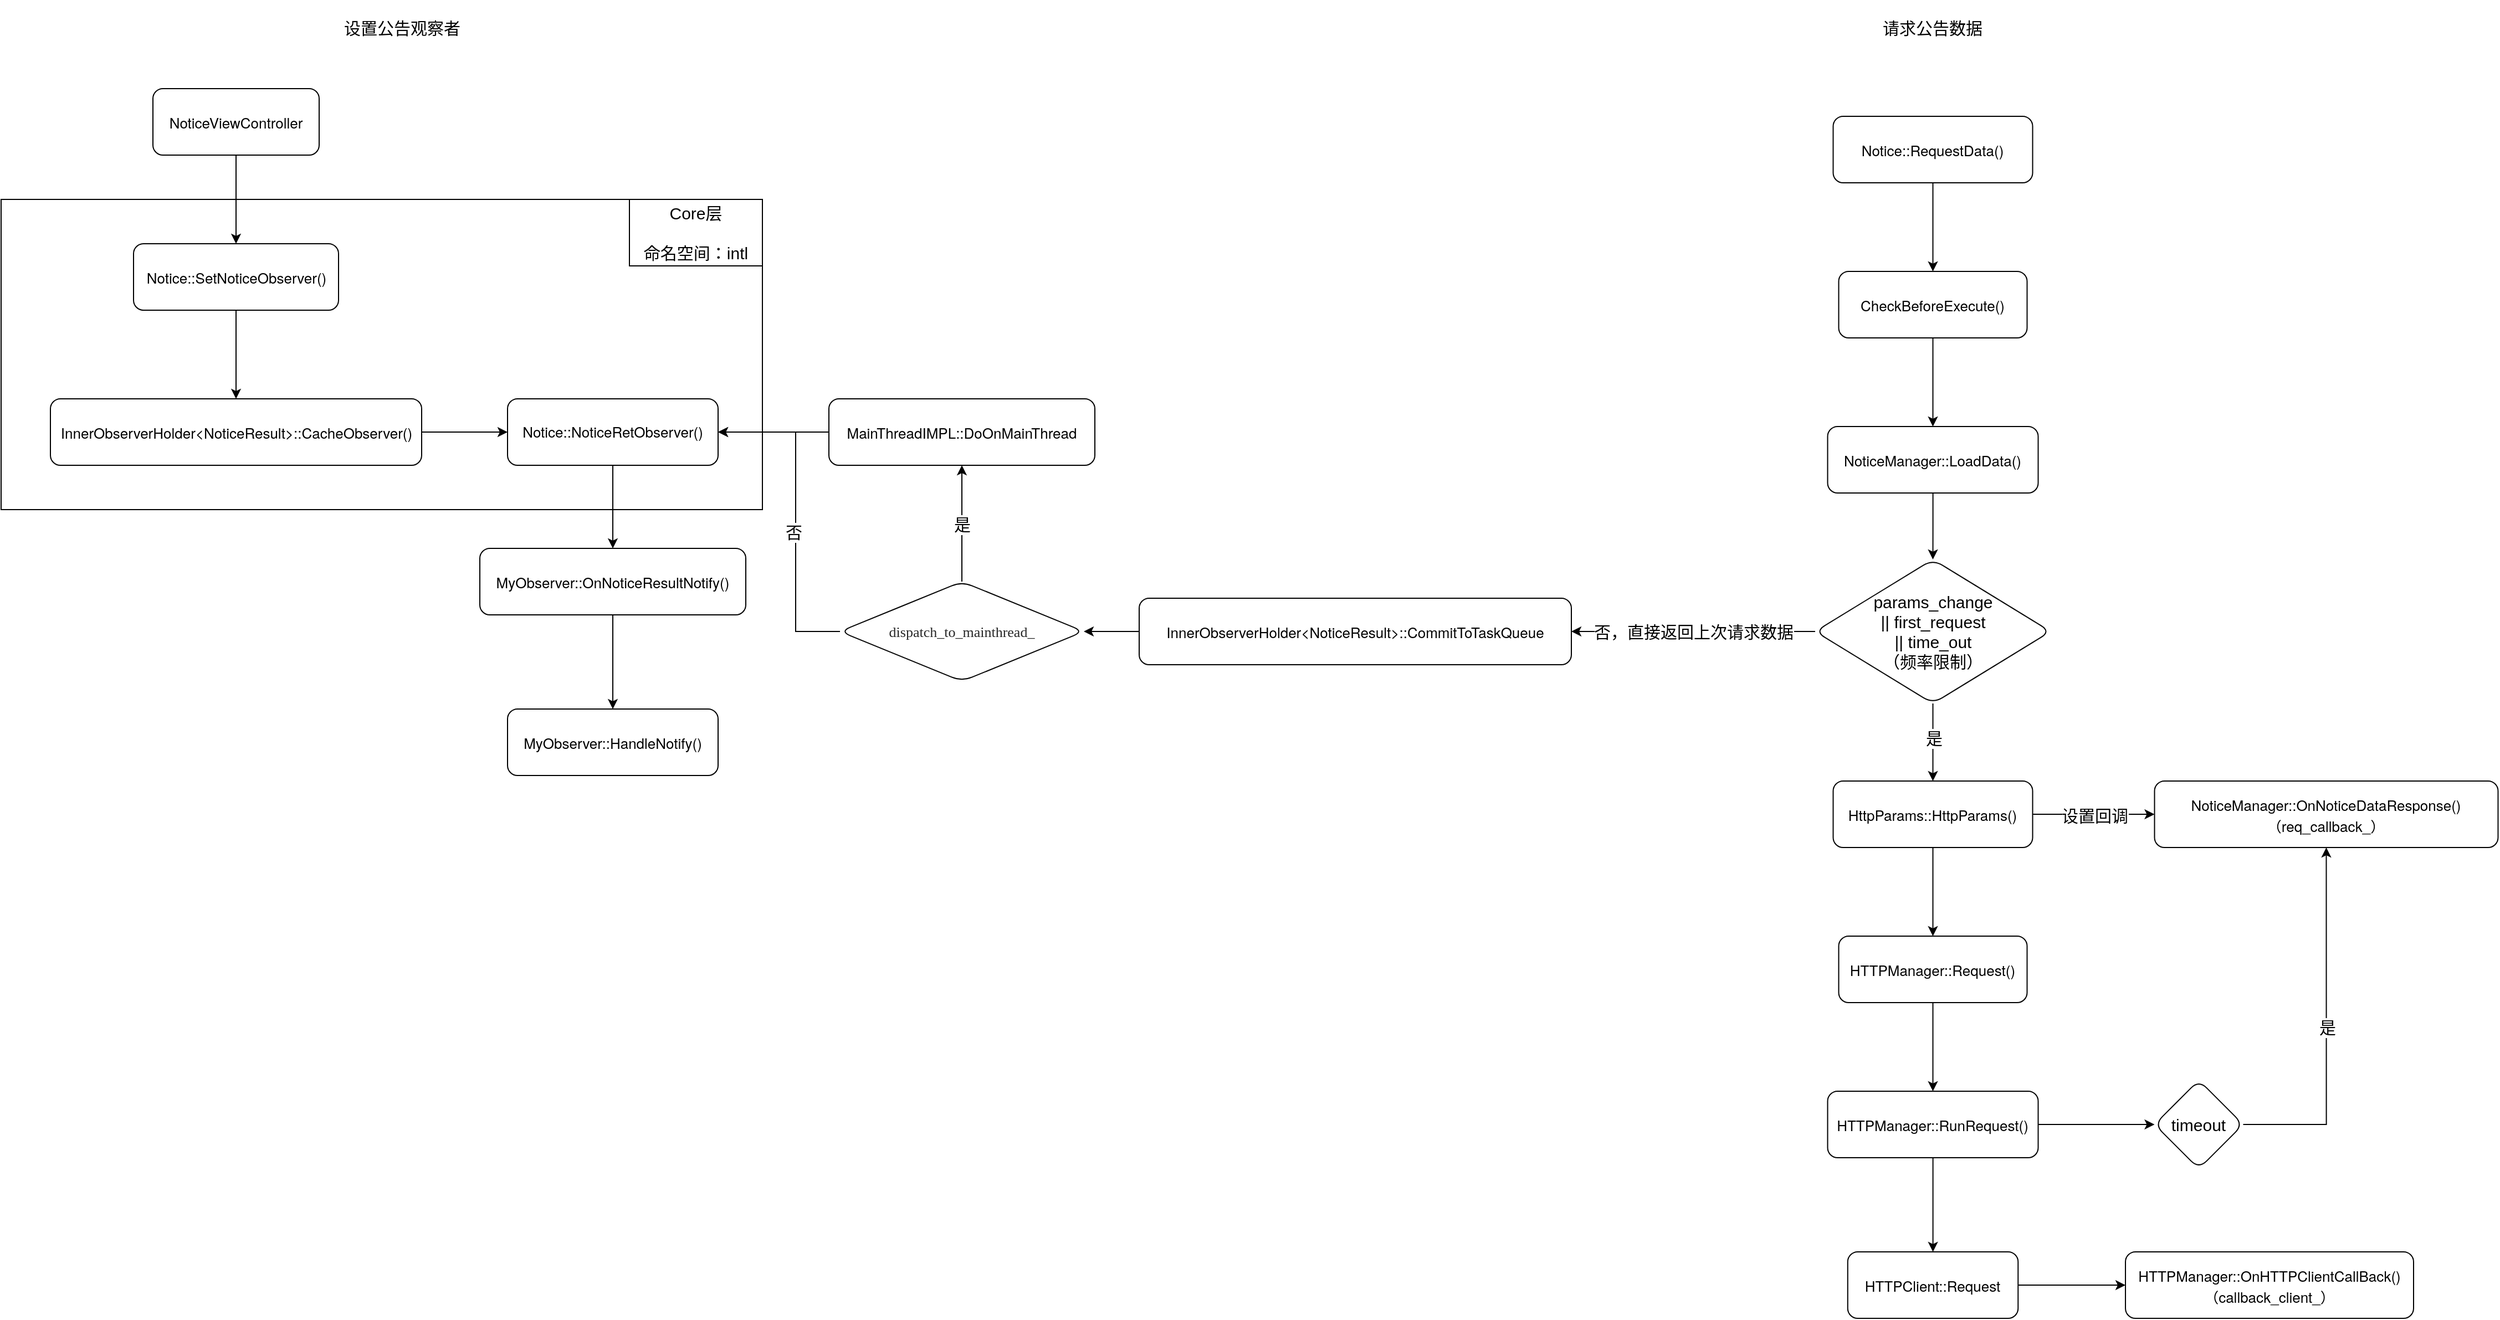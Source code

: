 <mxfile version="16.2.2" type="github">
  <diagram id="6XFbxVQVuKEcNsSUs57a" name="Page-1">
    <mxGraphModel dx="830" dy="755" grid="1" gridSize="10" guides="1" tooltips="1" connect="1" arrows="1" fold="1" page="1" pageScale="1" pageWidth="827" pageHeight="1169" math="0" shadow="0">
      <root>
        <mxCell id="0" />
        <mxCell id="1" parent="0" />
        <mxCell id="fM-EarZWubq1FICwGO90-23" value="" style="group" vertex="1" connectable="0" parent="1">
          <mxGeometry x="43" y="210" width="687" height="280" as="geometry" />
        </mxCell>
        <mxCell id="fM-EarZWubq1FICwGO90-20" value="" style="rounded=0;whiteSpace=wrap;html=1;" vertex="1" parent="fM-EarZWubq1FICwGO90-23">
          <mxGeometry width="687" height="280" as="geometry" />
        </mxCell>
        <mxCell id="fM-EarZWubq1FICwGO90-21" value="&lt;font style=&quot;font-size: 15px&quot;&gt;Core层&lt;br&gt;&lt;br&gt;命名空间：intl&lt;/font&gt;" style="rounded=0;whiteSpace=wrap;html=1;" vertex="1" parent="fM-EarZWubq1FICwGO90-23">
          <mxGeometry x="567" width="120" height="60" as="geometry" />
        </mxCell>
        <mxCell id="fM-EarZWubq1FICwGO90-3" value="" style="edgeStyle=orthogonalEdgeStyle;rounded=0;orthogonalLoop=1;jettySize=auto;html=1;" edge="1" parent="1" source="fM-EarZWubq1FICwGO90-1" target="fM-EarZWubq1FICwGO90-2">
          <mxGeometry relative="1" as="geometry" />
        </mxCell>
        <mxCell id="fM-EarZWubq1FICwGO90-1" value="&lt;p style=&quot;margin: 0px ; font-stretch: normal ; font-size: 13px ; line-height: normal ; font-family: &amp;#34;helvetica neue&amp;#34;&quot;&gt;NoticeViewController&lt;/p&gt;" style="rounded=1;whiteSpace=wrap;html=1;" vertex="1" parent="1">
          <mxGeometry x="180" y="110" width="150" height="60" as="geometry" />
        </mxCell>
        <mxCell id="fM-EarZWubq1FICwGO90-7" value="" style="edgeStyle=orthogonalEdgeStyle;rounded=0;orthogonalLoop=1;jettySize=auto;html=1;" edge="1" parent="1" source="fM-EarZWubq1FICwGO90-2" target="fM-EarZWubq1FICwGO90-6">
          <mxGeometry relative="1" as="geometry" />
        </mxCell>
        <mxCell id="fM-EarZWubq1FICwGO90-2" value="&lt;p style=&quot;margin: 0px ; font-stretch: normal ; font-size: 13px ; line-height: normal ; font-family: &amp;#34;helvetica neue&amp;#34;&quot;&gt;Notice::SetNoticeObserver()&lt;/p&gt;" style="whiteSpace=wrap;html=1;rounded=1;" vertex="1" parent="1">
          <mxGeometry x="162.5" y="250" width="185" height="60" as="geometry" />
        </mxCell>
        <mxCell id="fM-EarZWubq1FICwGO90-13" value="" style="edgeStyle=orthogonalEdgeStyle;rounded=0;orthogonalLoop=1;jettySize=auto;html=1;" edge="1" parent="1" source="fM-EarZWubq1FICwGO90-6" target="fM-EarZWubq1FICwGO90-12">
          <mxGeometry relative="1" as="geometry" />
        </mxCell>
        <mxCell id="fM-EarZWubq1FICwGO90-6" value="&lt;p style=&quot;margin: 0px ; font-stretch: normal ; font-size: 13px ; line-height: normal ; font-family: &amp;#34;helvetica neue&amp;#34;&quot;&gt;InnerObserverHolder&amp;lt;NoticeResult&amp;gt;::CacheObserver()&lt;/p&gt;" style="whiteSpace=wrap;html=1;rounded=1;" vertex="1" parent="1">
          <mxGeometry x="87.5" y="390" width="335" height="60" as="geometry" />
        </mxCell>
        <mxCell id="fM-EarZWubq1FICwGO90-15" value="" style="edgeStyle=orthogonalEdgeStyle;rounded=0;orthogonalLoop=1;jettySize=auto;html=1;" edge="1" parent="1" source="fM-EarZWubq1FICwGO90-12" target="fM-EarZWubq1FICwGO90-14">
          <mxGeometry relative="1" as="geometry" />
        </mxCell>
        <mxCell id="fM-EarZWubq1FICwGO90-12" value="&lt;span style=&quot;font-family: &amp;#34;helvetica neue&amp;#34; ; font-size: 13px&quot;&gt;Notice::NoticeRetObserver()&lt;/span&gt;" style="whiteSpace=wrap;html=1;rounded=1;" vertex="1" parent="1">
          <mxGeometry x="500" y="390" width="190" height="60" as="geometry" />
        </mxCell>
        <mxCell id="fM-EarZWubq1FICwGO90-17" value="" style="edgeStyle=orthogonalEdgeStyle;rounded=0;orthogonalLoop=1;jettySize=auto;html=1;" edge="1" parent="1" source="fM-EarZWubq1FICwGO90-14" target="fM-EarZWubq1FICwGO90-16">
          <mxGeometry relative="1" as="geometry" />
        </mxCell>
        <mxCell id="fM-EarZWubq1FICwGO90-14" value="&lt;p style=&quot;margin: 0px ; font-stretch: normal ; font-size: 13px ; line-height: normal ; font-family: &amp;#34;helvetica neue&amp;#34;&quot;&gt;MyObserver::OnNoticeResultNotify()&lt;/p&gt;" style="whiteSpace=wrap;html=1;rounded=1;" vertex="1" parent="1">
          <mxGeometry x="475" y="525" width="240" height="60" as="geometry" />
        </mxCell>
        <mxCell id="fM-EarZWubq1FICwGO90-16" value="&lt;p style=&quot;margin: 0px ; font-stretch: normal ; font-size: 13px ; line-height: normal ; font-family: &amp;#34;helvetica neue&amp;#34;&quot;&gt;MyObserver::HandleNotify()&lt;/p&gt;" style="whiteSpace=wrap;html=1;rounded=1;" vertex="1" parent="1">
          <mxGeometry x="500" y="670" width="190" height="60" as="geometry" />
        </mxCell>
        <mxCell id="fM-EarZWubq1FICwGO90-22" value="设置公告观察者" style="text;html=1;strokeColor=none;fillColor=none;align=center;verticalAlign=middle;whiteSpace=wrap;rounded=0;fontSize=15;" vertex="1" parent="1">
          <mxGeometry x="340" y="30" width="130" height="50" as="geometry" />
        </mxCell>
        <mxCell id="fM-EarZWubq1FICwGO90-24" value="请求公告数据" style="text;html=1;strokeColor=none;fillColor=none;align=center;verticalAlign=middle;whiteSpace=wrap;rounded=0;fontSize=15;" vertex="1" parent="1">
          <mxGeometry x="1721.25" y="30" width="130" height="50" as="geometry" />
        </mxCell>
        <mxCell id="fM-EarZWubq1FICwGO90-27" value="" style="edgeStyle=orthogonalEdgeStyle;rounded=0;orthogonalLoop=1;jettySize=auto;html=1;fontSize=15;" edge="1" parent="1" source="fM-EarZWubq1FICwGO90-25" target="fM-EarZWubq1FICwGO90-26">
          <mxGeometry relative="1" as="geometry" />
        </mxCell>
        <mxCell id="fM-EarZWubq1FICwGO90-25" value="&lt;p style=&quot;margin: 0px ; font-stretch: normal ; font-size: 13px ; line-height: normal ; font-family: &amp;#34;helvetica neue&amp;#34;&quot;&gt;Notice::RequestData()&lt;/p&gt;" style="rounded=1;whiteSpace=wrap;html=1;fontSize=15;" vertex="1" parent="1">
          <mxGeometry x="1696.25" y="135" width="180" height="60" as="geometry" />
        </mxCell>
        <mxCell id="fM-EarZWubq1FICwGO90-29" value="" style="edgeStyle=orthogonalEdgeStyle;rounded=0;orthogonalLoop=1;jettySize=auto;html=1;fontSize=15;" edge="1" parent="1" source="fM-EarZWubq1FICwGO90-26" target="fM-EarZWubq1FICwGO90-28">
          <mxGeometry relative="1" as="geometry" />
        </mxCell>
        <mxCell id="fM-EarZWubq1FICwGO90-26" value="&lt;p style=&quot;margin: 0px ; font-stretch: normal ; font-size: 13px ; line-height: normal ; font-family: &amp;#34;helvetica neue&amp;#34;&quot;&gt;CheckBeforeExecute()&lt;/p&gt;" style="whiteSpace=wrap;html=1;fontSize=15;rounded=1;" vertex="1" parent="1">
          <mxGeometry x="1701.25" y="275" width="170" height="60" as="geometry" />
        </mxCell>
        <mxCell id="fM-EarZWubq1FICwGO90-286" value="" style="edgeStyle=orthogonalEdgeStyle;rounded=0;orthogonalLoop=1;jettySize=auto;html=1;fontSize=15;" edge="1" parent="1" source="fM-EarZWubq1FICwGO90-28" target="fM-EarZWubq1FICwGO90-285">
          <mxGeometry relative="1" as="geometry" />
        </mxCell>
        <mxCell id="fM-EarZWubq1FICwGO90-28" value="&lt;p style=&quot;margin: 0px ; font-stretch: normal ; font-size: 13px ; line-height: normal ; font-family: &amp;#34;helvetica neue&amp;#34;&quot;&gt;NoticeManager::LoadData()&lt;/p&gt;" style="whiteSpace=wrap;html=1;fontSize=15;rounded=1;" vertex="1" parent="1">
          <mxGeometry x="1691.25" y="415" width="190" height="60" as="geometry" />
        </mxCell>
        <mxCell id="fM-EarZWubq1FICwGO90-33" value="" style="edgeStyle=orthogonalEdgeStyle;rounded=0;orthogonalLoop=1;jettySize=auto;html=1;fontSize=15;" edge="1" parent="1" source="fM-EarZWubq1FICwGO90-30" target="fM-EarZWubq1FICwGO90-32">
          <mxGeometry relative="1" as="geometry" />
        </mxCell>
        <mxCell id="fM-EarZWubq1FICwGO90-35" value="设置回调" style="edgeLabel;html=1;align=center;verticalAlign=middle;resizable=0;points=[];fontSize=15;" vertex="1" connectable="0" parent="fM-EarZWubq1FICwGO90-33">
          <mxGeometry y="-1" relative="1" as="geometry">
            <mxPoint as="offset" />
          </mxGeometry>
        </mxCell>
        <mxCell id="fM-EarZWubq1FICwGO90-37" value="" style="edgeStyle=orthogonalEdgeStyle;rounded=0;orthogonalLoop=1;jettySize=auto;html=1;fontSize=15;" edge="1" parent="1" source="fM-EarZWubq1FICwGO90-30" target="fM-EarZWubq1FICwGO90-36">
          <mxGeometry relative="1" as="geometry" />
        </mxCell>
        <mxCell id="fM-EarZWubq1FICwGO90-30" value="&lt;p style=&quot;margin: 0px ; font-stretch: normal ; font-size: 13px ; line-height: normal ; font-family: &amp;#34;helvetica neue&amp;#34;&quot;&gt;HttpParams::HttpParams()&lt;/p&gt;" style="whiteSpace=wrap;html=1;fontSize=15;rounded=1;" vertex="1" parent="1">
          <mxGeometry x="1696.25" y="735" width="180" height="60" as="geometry" />
        </mxCell>
        <mxCell id="fM-EarZWubq1FICwGO90-32" value="&lt;p style=&quot;margin: 0px ; font-stretch: normal ; font-size: 13px ; line-height: normal ; font-family: &amp;#34;helvetica neue&amp;#34;&quot;&gt;NoticeManager::OnNoticeDataResponse()（&lt;span style=&quot;font-family: &amp;#34;helvetica neue&amp;#34;&quot;&gt;req_callback_&lt;/span&gt;）&lt;/p&gt;" style="whiteSpace=wrap;html=1;fontSize=15;rounded=1;" vertex="1" parent="1">
          <mxGeometry x="1986.25" y="735" width="310" height="60" as="geometry" />
        </mxCell>
        <mxCell id="fM-EarZWubq1FICwGO90-280" value="" style="edgeStyle=orthogonalEdgeStyle;rounded=0;orthogonalLoop=1;jettySize=auto;html=1;fontSize=15;" edge="1" parent="1" source="fM-EarZWubq1FICwGO90-36" target="fM-EarZWubq1FICwGO90-279">
          <mxGeometry relative="1" as="geometry" />
        </mxCell>
        <mxCell id="fM-EarZWubq1FICwGO90-36" value="&lt;p style=&quot;margin: 0px ; font-stretch: normal ; font-size: 13px ; line-height: normal ; font-family: &amp;#34;helvetica neue&amp;#34;&quot;&gt;HTTPManager::Request()&lt;/p&gt;" style="whiteSpace=wrap;html=1;fontSize=15;rounded=1;" vertex="1" parent="1">
          <mxGeometry x="1701.25" y="875" width="170" height="60" as="geometry" />
        </mxCell>
        <mxCell id="fM-EarZWubq1FICwGO90-282" value="" style="edgeStyle=orthogonalEdgeStyle;rounded=0;orthogonalLoop=1;jettySize=auto;html=1;fontSize=15;" edge="1" parent="1" source="fM-EarZWubq1FICwGO90-279" target="fM-EarZWubq1FICwGO90-281">
          <mxGeometry relative="1" as="geometry" />
        </mxCell>
        <mxCell id="fM-EarZWubq1FICwGO90-303" value="" style="edgeStyle=orthogonalEdgeStyle;rounded=0;orthogonalLoop=1;jettySize=auto;html=1;fontSize=15;" edge="1" parent="1" source="fM-EarZWubq1FICwGO90-279" target="fM-EarZWubq1FICwGO90-302">
          <mxGeometry relative="1" as="geometry" />
        </mxCell>
        <mxCell id="fM-EarZWubq1FICwGO90-279" value="&lt;p style=&quot;margin: 0px ; font-stretch: normal ; font-size: 13px ; line-height: normal ; font-family: &amp;#34;helvetica neue&amp;#34;&quot;&gt;HTTPManager::RunRequest()&lt;/p&gt;" style="whiteSpace=wrap;html=1;fontSize=15;rounded=1;" vertex="1" parent="1">
          <mxGeometry x="1691.25" y="1015" width="190" height="60" as="geometry" />
        </mxCell>
        <mxCell id="fM-EarZWubq1FICwGO90-283" style="edgeStyle=orthogonalEdgeStyle;rounded=0;orthogonalLoop=1;jettySize=auto;html=1;exitX=1;exitY=0.5;exitDx=0;exitDy=0;entryX=0.5;entryY=1;entryDx=0;entryDy=0;fontSize=15;" edge="1" parent="1" source="fM-EarZWubq1FICwGO90-281" target="fM-EarZWubq1FICwGO90-32">
          <mxGeometry relative="1" as="geometry" />
        </mxCell>
        <mxCell id="fM-EarZWubq1FICwGO90-284" value="是" style="edgeLabel;html=1;align=center;verticalAlign=middle;resizable=0;points=[];fontSize=15;" vertex="1" connectable="0" parent="fM-EarZWubq1FICwGO90-283">
          <mxGeometry x="-0.099" y="1" relative="1" as="geometry">
            <mxPoint x="1" y="-17" as="offset" />
          </mxGeometry>
        </mxCell>
        <mxCell id="fM-EarZWubq1FICwGO90-281" value="timeout" style="rhombus;whiteSpace=wrap;html=1;fontSize=15;rounded=1;" vertex="1" parent="1">
          <mxGeometry x="1986.25" y="1005" width="80" height="80" as="geometry" />
        </mxCell>
        <mxCell id="fM-EarZWubq1FICwGO90-287" style="edgeStyle=orthogonalEdgeStyle;rounded=0;orthogonalLoop=1;jettySize=auto;html=1;exitX=0.5;exitY=1;exitDx=0;exitDy=0;entryX=0.5;entryY=0;entryDx=0;entryDy=0;fontSize=15;" edge="1" parent="1" source="fM-EarZWubq1FICwGO90-285" target="fM-EarZWubq1FICwGO90-30">
          <mxGeometry relative="1" as="geometry" />
        </mxCell>
        <mxCell id="fM-EarZWubq1FICwGO90-288" value="是" style="edgeLabel;html=1;align=center;verticalAlign=middle;resizable=0;points=[];fontSize=15;" vertex="1" connectable="0" parent="fM-EarZWubq1FICwGO90-287">
          <mxGeometry x="-0.125" y="2" relative="1" as="geometry">
            <mxPoint x="-2" as="offset" />
          </mxGeometry>
        </mxCell>
        <mxCell id="fM-EarZWubq1FICwGO90-290" value="否，直接返回上次请求数据" style="edgeStyle=orthogonalEdgeStyle;rounded=0;orthogonalLoop=1;jettySize=auto;html=1;fontSize=15;" edge="1" parent="1" source="fM-EarZWubq1FICwGO90-285" target="fM-EarZWubq1FICwGO90-289">
          <mxGeometry relative="1" as="geometry" />
        </mxCell>
        <mxCell id="fM-EarZWubq1FICwGO90-285" value="params_change &lt;br&gt;||&amp;nbsp;first_request &lt;br&gt;|| time_out&lt;br&gt;（频率限制）" style="rhombus;whiteSpace=wrap;html=1;fontSize=15;rounded=1;" vertex="1" parent="1">
          <mxGeometry x="1680" y="535" width="212.5" height="130" as="geometry" />
        </mxCell>
        <mxCell id="fM-EarZWubq1FICwGO90-293" value="" style="edgeStyle=orthogonalEdgeStyle;rounded=0;orthogonalLoop=1;jettySize=auto;html=1;fontSize=15;exitX=0;exitY=0.5;exitDx=0;exitDy=0;" edge="1" parent="1" source="fM-EarZWubq1FICwGO90-289" target="fM-EarZWubq1FICwGO90-292">
          <mxGeometry relative="1" as="geometry">
            <mxPoint x="1060" y="600" as="sourcePoint" />
          </mxGeometry>
        </mxCell>
        <mxCell id="fM-EarZWubq1FICwGO90-289" value="&lt;p style=&quot;margin: 0px ; font-stretch: normal ; font-size: 13px ; line-height: normal ; font-family: &amp;#34;helvetica neue&amp;#34;&quot;&gt;InnerObserverHolder&amp;lt;NoticeResult&amp;gt;::CommitToTaskQueue&lt;/p&gt;" style="whiteSpace=wrap;html=1;fontSize=15;rounded=1;" vertex="1" parent="1">
          <mxGeometry x="1070" y="570" width="390" height="60" as="geometry" />
        </mxCell>
        <mxCell id="fM-EarZWubq1FICwGO90-296" value="是" style="edgeStyle=orthogonalEdgeStyle;rounded=0;orthogonalLoop=1;jettySize=auto;html=1;fontSize=15;" edge="1" parent="1" source="fM-EarZWubq1FICwGO90-292" target="fM-EarZWubq1FICwGO90-295">
          <mxGeometry relative="1" as="geometry" />
        </mxCell>
        <mxCell id="fM-EarZWubq1FICwGO90-299" style="edgeStyle=orthogonalEdgeStyle;rounded=0;orthogonalLoop=1;jettySize=auto;html=1;exitX=0;exitY=0.5;exitDx=0;exitDy=0;entryX=1;entryY=0.5;entryDx=0;entryDy=0;fontSize=15;" edge="1" parent="1" source="fM-EarZWubq1FICwGO90-292" target="fM-EarZWubq1FICwGO90-12">
          <mxGeometry relative="1" as="geometry">
            <Array as="points">
              <mxPoint x="760" y="600" />
              <mxPoint x="760" y="420" />
            </Array>
          </mxGeometry>
        </mxCell>
        <mxCell id="fM-EarZWubq1FICwGO90-301" value="否" style="edgeLabel;html=1;align=center;verticalAlign=middle;resizable=0;points=[];fontSize=15;" vertex="1" connectable="0" parent="fM-EarZWubq1FICwGO90-299">
          <mxGeometry x="-0.703" y="-2" relative="1" as="geometry">
            <mxPoint x="-4" y="-87" as="offset" />
          </mxGeometry>
        </mxCell>
        <mxCell id="fM-EarZWubq1FICwGO90-292" value="&lt;p style=&quot;margin: 0px ; font-stretch: normal ; font-size: 13px ; line-height: normal ; font-family: &amp;#34;menlo&amp;#34; ; color: rgba(0 , 0 , 0 , 0.85) ; background-color: rgb(255 , 255 , 255)&quot;&gt;dispatch_to_mainthread_&lt;/p&gt;" style="rhombus;whiteSpace=wrap;html=1;fontSize=15;rounded=1;" vertex="1" parent="1">
          <mxGeometry x="800" y="555" width="220" height="90" as="geometry" />
        </mxCell>
        <mxCell id="fM-EarZWubq1FICwGO90-298" style="edgeStyle=orthogonalEdgeStyle;rounded=0;orthogonalLoop=1;jettySize=auto;html=1;exitX=0;exitY=0.5;exitDx=0;exitDy=0;entryX=1;entryY=0.5;entryDx=0;entryDy=0;fontSize=15;" edge="1" parent="1" source="fM-EarZWubq1FICwGO90-295" target="fM-EarZWubq1FICwGO90-12">
          <mxGeometry relative="1" as="geometry" />
        </mxCell>
        <mxCell id="fM-EarZWubq1FICwGO90-295" value="&lt;p style=&quot;margin: 0px ; font-stretch: normal ; font-size: 13px ; line-height: normal ; font-family: &amp;#34;helvetica neue&amp;#34;&quot;&gt;MainThreadIMPL::DoOnMainThread&lt;/p&gt;" style="whiteSpace=wrap;html=1;fontSize=15;rounded=1;" vertex="1" parent="1">
          <mxGeometry x="790" y="390" width="240" height="60" as="geometry" />
        </mxCell>
        <mxCell id="fM-EarZWubq1FICwGO90-305" value="" style="edgeStyle=orthogonalEdgeStyle;rounded=0;orthogonalLoop=1;jettySize=auto;html=1;fontSize=15;" edge="1" parent="1" source="fM-EarZWubq1FICwGO90-302" target="fM-EarZWubq1FICwGO90-304">
          <mxGeometry relative="1" as="geometry" />
        </mxCell>
        <mxCell id="fM-EarZWubq1FICwGO90-302" value="&lt;p style=&quot;margin: 0px ; font-stretch: normal ; font-size: 13px ; line-height: normal ; font-family: &amp;#34;helvetica neue&amp;#34;&quot;&gt;HTTPClient::Request&lt;/p&gt;" style="whiteSpace=wrap;html=1;fontSize=15;rounded=1;" vertex="1" parent="1">
          <mxGeometry x="1709.38" y="1160" width="153.75" height="60" as="geometry" />
        </mxCell>
        <mxCell id="fM-EarZWubq1FICwGO90-304" value="&lt;p style=&quot;margin: 0px ; font-stretch: normal ; font-size: 13px ; line-height: normal ; font-family: &amp;#34;helvetica neue&amp;#34;&quot;&gt;HTTPManager::OnHTTPClientCallBack()（&lt;span style=&quot;font-family: &amp;#34;helvetica neue&amp;#34;&quot;&gt;callback_client_&lt;/span&gt;）&lt;/p&gt;" style="whiteSpace=wrap;html=1;fontSize=15;rounded=1;" vertex="1" parent="1">
          <mxGeometry x="1960.01" y="1160" width="259.99" height="60" as="geometry" />
        </mxCell>
      </root>
    </mxGraphModel>
  </diagram>
</mxfile>
